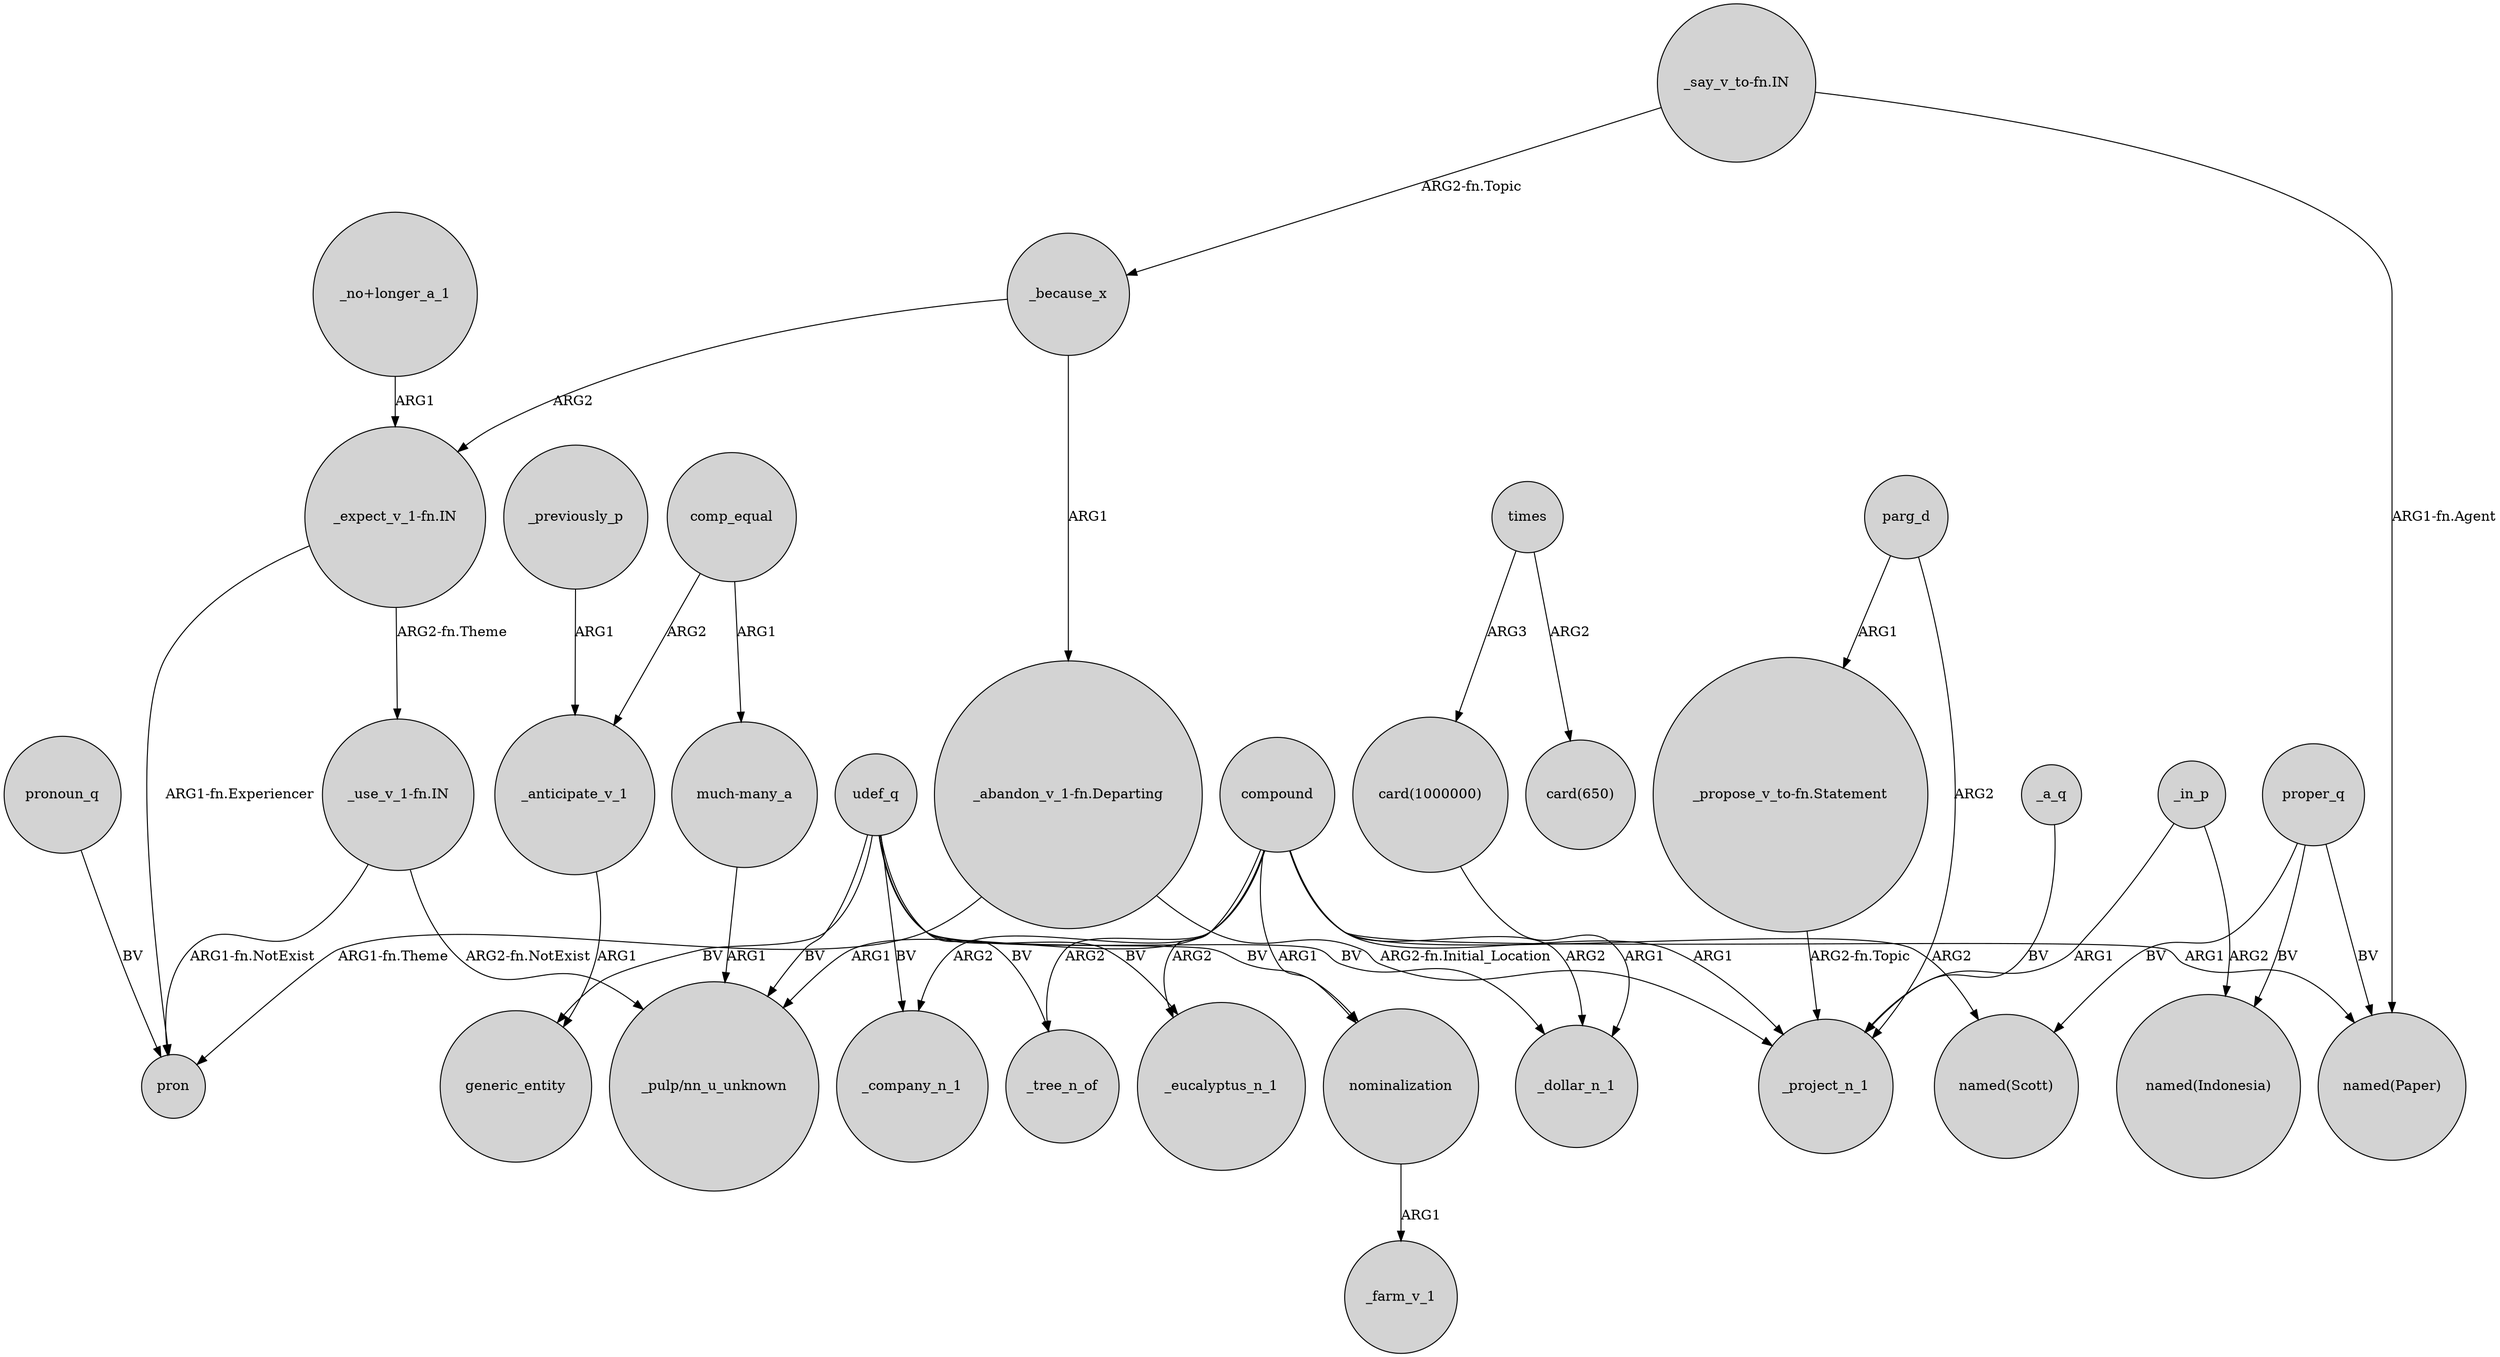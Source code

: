 digraph {
	node [shape=circle style=filled]
	"_expect_v_1-fn.IN" -> "_use_v_1-fn.IN" [label="ARG2-fn.Theme"]
	"card(1000000)" -> _dollar_n_1 [label=ARG1]
	"much-many_a" -> "_pulp/nn_u_unknown" [label=ARG1]
	compound -> _project_n_1 [label=ARG1]
	compound -> _eucalyptus_n_1 [label=ARG2]
	proper_q -> "named(Indonesia)" [label=BV]
	nominalization -> _farm_v_1 [label=ARG1]
	udef_q -> generic_entity [label=BV]
	"_propose_v_to-fn.Statement" -> _project_n_1 [label="ARG2-fn.Topic"]
	udef_q -> "_pulp/nn_u_unknown" [label=BV]
	_a_q -> _project_n_1 [label=BV]
	_in_p -> _project_n_1 [label=ARG1]
	compound -> _company_n_1 [label=ARG2]
	proper_q -> "named(Paper)" [label=BV]
	compound -> "named(Paper)" [label=ARG1]
	_previously_p -> _anticipate_v_1 [label=ARG1]
	comp_equal -> "much-many_a" [label=ARG1]
	"_use_v_1-fn.IN" -> pron [label="ARG1-fn.NotExist"]
	parg_d -> "_propose_v_to-fn.Statement" [label=ARG1]
	_anticipate_v_1 -> generic_entity [label=ARG1]
	"_no+longer_a_1" -> "_expect_v_1-fn.IN" [label=ARG1]
	parg_d -> _project_n_1 [label=ARG2]
	compound -> _tree_n_of [label=ARG2]
	"_say_v_to-fn.IN" -> _because_x [label="ARG2-fn.Topic"]
	comp_equal -> _anticipate_v_1 [label=ARG2]
	"_use_v_1-fn.IN" -> "_pulp/nn_u_unknown" [label="ARG2-fn.NotExist"]
	pronoun_q -> pron [label=BV]
	proper_q -> "named(Scott)" [label=BV]
	times -> "card(1000000)" [label=ARG3]
	times -> "card(650)" [label=ARG2]
	compound -> "_pulp/nn_u_unknown" [label=ARG1]
	udef_q -> _tree_n_of [label=BV]
	udef_q -> nominalization [label=BV]
	"_expect_v_1-fn.IN" -> pron [label="ARG1-fn.Experiencer"]
	"_abandon_v_1-fn.Departing" -> pron [label="ARG1-fn.Theme"]
	"_say_v_to-fn.IN" -> "named(Paper)" [label="ARG1-fn.Agent"]
	compound -> _dollar_n_1 [label=ARG2]
	"_abandon_v_1-fn.Departing" -> _project_n_1 [label="ARG2-fn.Initial_Location"]
	compound -> "named(Scott)" [label=ARG2]
	compound -> nominalization [label=ARG1]
	_because_x -> "_expect_v_1-fn.IN" [label=ARG2]
	_in_p -> "named(Indonesia)" [label=ARG2]
	udef_q -> _company_n_1 [label=BV]
	udef_q -> _eucalyptus_n_1 [label=BV]
	udef_q -> _dollar_n_1 [label=BV]
	_because_x -> "_abandon_v_1-fn.Departing" [label=ARG1]
}
